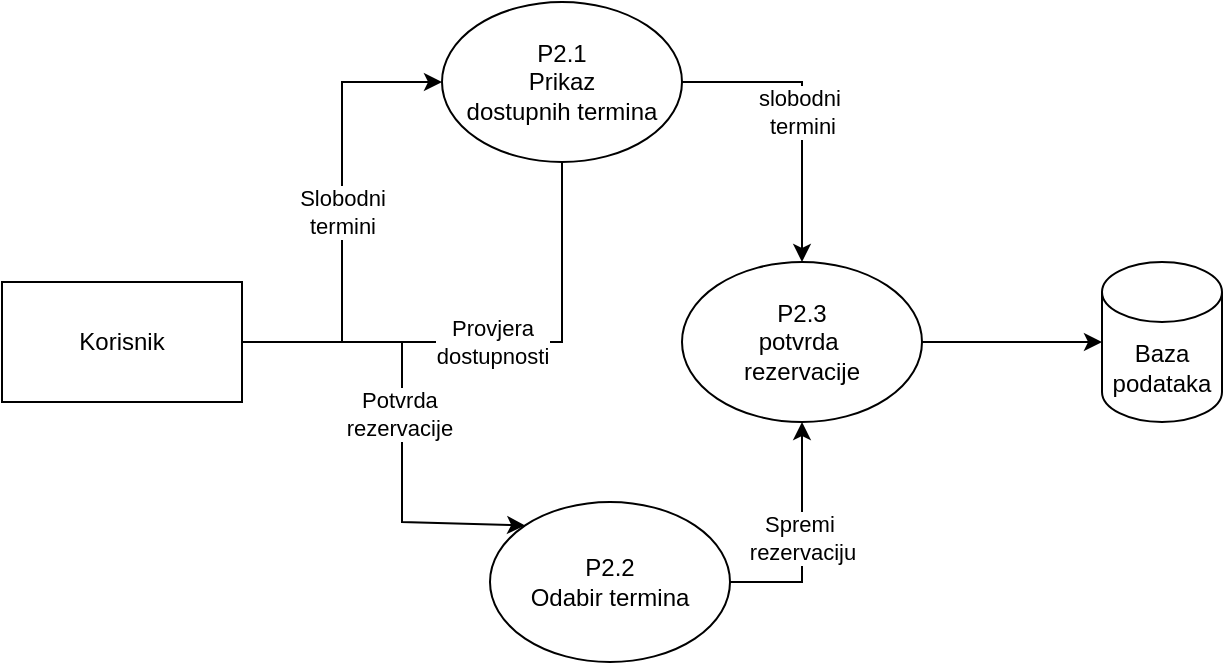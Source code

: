 <mxfile version="27.0.6">
  <diagram id="JauXoLcSwLwZnJPFhcp0" name="Page-1">
    <mxGraphModel dx="1042" dy="569" grid="1" gridSize="10" guides="1" tooltips="1" connect="1" arrows="1" fold="1" page="1" pageScale="1" pageWidth="827" pageHeight="1169" math="0" shadow="0">
      <root>
        <mxCell id="0" />
        <mxCell id="1" parent="0" />
        <mxCell id="JbE_TF4Sz4cnRFTBnEcp-9" value="slobodni&amp;nbsp;&lt;div&gt;termini&lt;/div&gt;" style="edgeStyle=orthogonalEdgeStyle;rounded=0;orthogonalLoop=1;jettySize=auto;html=1;entryX=0.5;entryY=0;entryDx=0;entryDy=0;exitX=1;exitY=0.5;exitDx=0;exitDy=0;" edge="1" parent="1" source="JbE_TF4Sz4cnRFTBnEcp-1" target="JbE_TF4Sz4cnRFTBnEcp-3">
          <mxGeometry relative="1" as="geometry">
            <mxPoint x="550" y="170" as="targetPoint" />
          </mxGeometry>
        </mxCell>
        <mxCell id="JbE_TF4Sz4cnRFTBnEcp-1" value="P2.1&lt;div&gt;Prikaz&lt;/div&gt;&lt;div&gt;dostupnih termina&lt;/div&gt;" style="ellipse;whiteSpace=wrap;html=1;" vertex="1" parent="1">
          <mxGeometry x="330" y="130" width="120" height="80" as="geometry" />
        </mxCell>
        <mxCell id="JbE_TF4Sz4cnRFTBnEcp-12" value="Spremi&amp;nbsp;&lt;div&gt;rezervaciju&lt;/div&gt;" style="edgeStyle=orthogonalEdgeStyle;rounded=0;orthogonalLoop=1;jettySize=auto;html=1;exitX=1;exitY=0.5;exitDx=0;exitDy=0;" edge="1" parent="1" source="JbE_TF4Sz4cnRFTBnEcp-2" target="JbE_TF4Sz4cnRFTBnEcp-3">
          <mxGeometry relative="1" as="geometry" />
        </mxCell>
        <mxCell id="JbE_TF4Sz4cnRFTBnEcp-2" value="P2.2&lt;div&gt;Odabir termina&lt;/div&gt;" style="ellipse;whiteSpace=wrap;html=1;" vertex="1" parent="1">
          <mxGeometry x="354" y="380" width="120" height="80" as="geometry" />
        </mxCell>
        <mxCell id="JbE_TF4Sz4cnRFTBnEcp-7" value="" style="edgeStyle=orthogonalEdgeStyle;rounded=0;orthogonalLoop=1;jettySize=auto;html=1;" edge="1" parent="1" source="JbE_TF4Sz4cnRFTBnEcp-3" target="JbE_TF4Sz4cnRFTBnEcp-4">
          <mxGeometry relative="1" as="geometry" />
        </mxCell>
        <mxCell id="JbE_TF4Sz4cnRFTBnEcp-3" value="P2.3&lt;div&gt;potvrda&amp;nbsp;&lt;/div&gt;&lt;div&gt;rezervacije&lt;/div&gt;" style="ellipse;whiteSpace=wrap;html=1;" vertex="1" parent="1">
          <mxGeometry x="450" y="260" width="120" height="80" as="geometry" />
        </mxCell>
        <mxCell id="JbE_TF4Sz4cnRFTBnEcp-4" value="Baza podataka" style="shape=cylinder3;whiteSpace=wrap;html=1;boundedLbl=1;backgroundOutline=1;size=15;" vertex="1" parent="1">
          <mxGeometry x="660" y="260" width="60" height="80" as="geometry" />
        </mxCell>
        <mxCell id="JbE_TF4Sz4cnRFTBnEcp-11" value="Slobodni&lt;div&gt;termini&lt;/div&gt;" style="edgeStyle=orthogonalEdgeStyle;rounded=0;orthogonalLoop=1;jettySize=auto;html=1;entryX=0;entryY=0.5;entryDx=0;entryDy=0;" edge="1" parent="1" source="JbE_TF4Sz4cnRFTBnEcp-5" target="JbE_TF4Sz4cnRFTBnEcp-1">
          <mxGeometry relative="1" as="geometry">
            <mxPoint x="170" y="190" as="targetPoint" />
          </mxGeometry>
        </mxCell>
        <mxCell id="JbE_TF4Sz4cnRFTBnEcp-5" value="Korisnik" style="rounded=0;whiteSpace=wrap;html=1;" vertex="1" parent="1">
          <mxGeometry x="110" y="270" width="120" height="60" as="geometry" />
        </mxCell>
        <mxCell id="JbE_TF4Sz4cnRFTBnEcp-14" value="Provjera&lt;div&gt;dostupnosti&lt;/div&gt;" style="endArrow=none;html=1;rounded=0;exitX=1;exitY=0.5;exitDx=0;exitDy=0;entryX=0.5;entryY=1;entryDx=0;entryDy=0;" edge="1" parent="1" source="JbE_TF4Sz4cnRFTBnEcp-5" target="JbE_TF4Sz4cnRFTBnEcp-1">
          <mxGeometry width="50" height="50" relative="1" as="geometry">
            <mxPoint x="390" y="370" as="sourcePoint" />
            <mxPoint x="440" y="320" as="targetPoint" />
            <Array as="points">
              <mxPoint x="390" y="300" />
            </Array>
          </mxGeometry>
        </mxCell>
        <mxCell id="JbE_TF4Sz4cnRFTBnEcp-15" value="Potvrda&amp;nbsp;&lt;div&gt;rezervacije&amp;nbsp;&lt;/div&gt;" style="endArrow=classic;html=1;rounded=0;exitX=1;exitY=0.5;exitDx=0;exitDy=0;entryX=0;entryY=0;entryDx=0;entryDy=0;" edge="1" parent="1" source="JbE_TF4Sz4cnRFTBnEcp-5" target="JbE_TF4Sz4cnRFTBnEcp-2">
          <mxGeometry width="50" height="50" relative="1" as="geometry">
            <mxPoint x="390" y="370" as="sourcePoint" />
            <mxPoint x="440" y="320" as="targetPoint" />
            <Array as="points">
              <mxPoint x="310" y="300" />
              <mxPoint x="310" y="390" />
            </Array>
          </mxGeometry>
        </mxCell>
      </root>
    </mxGraphModel>
  </diagram>
</mxfile>
